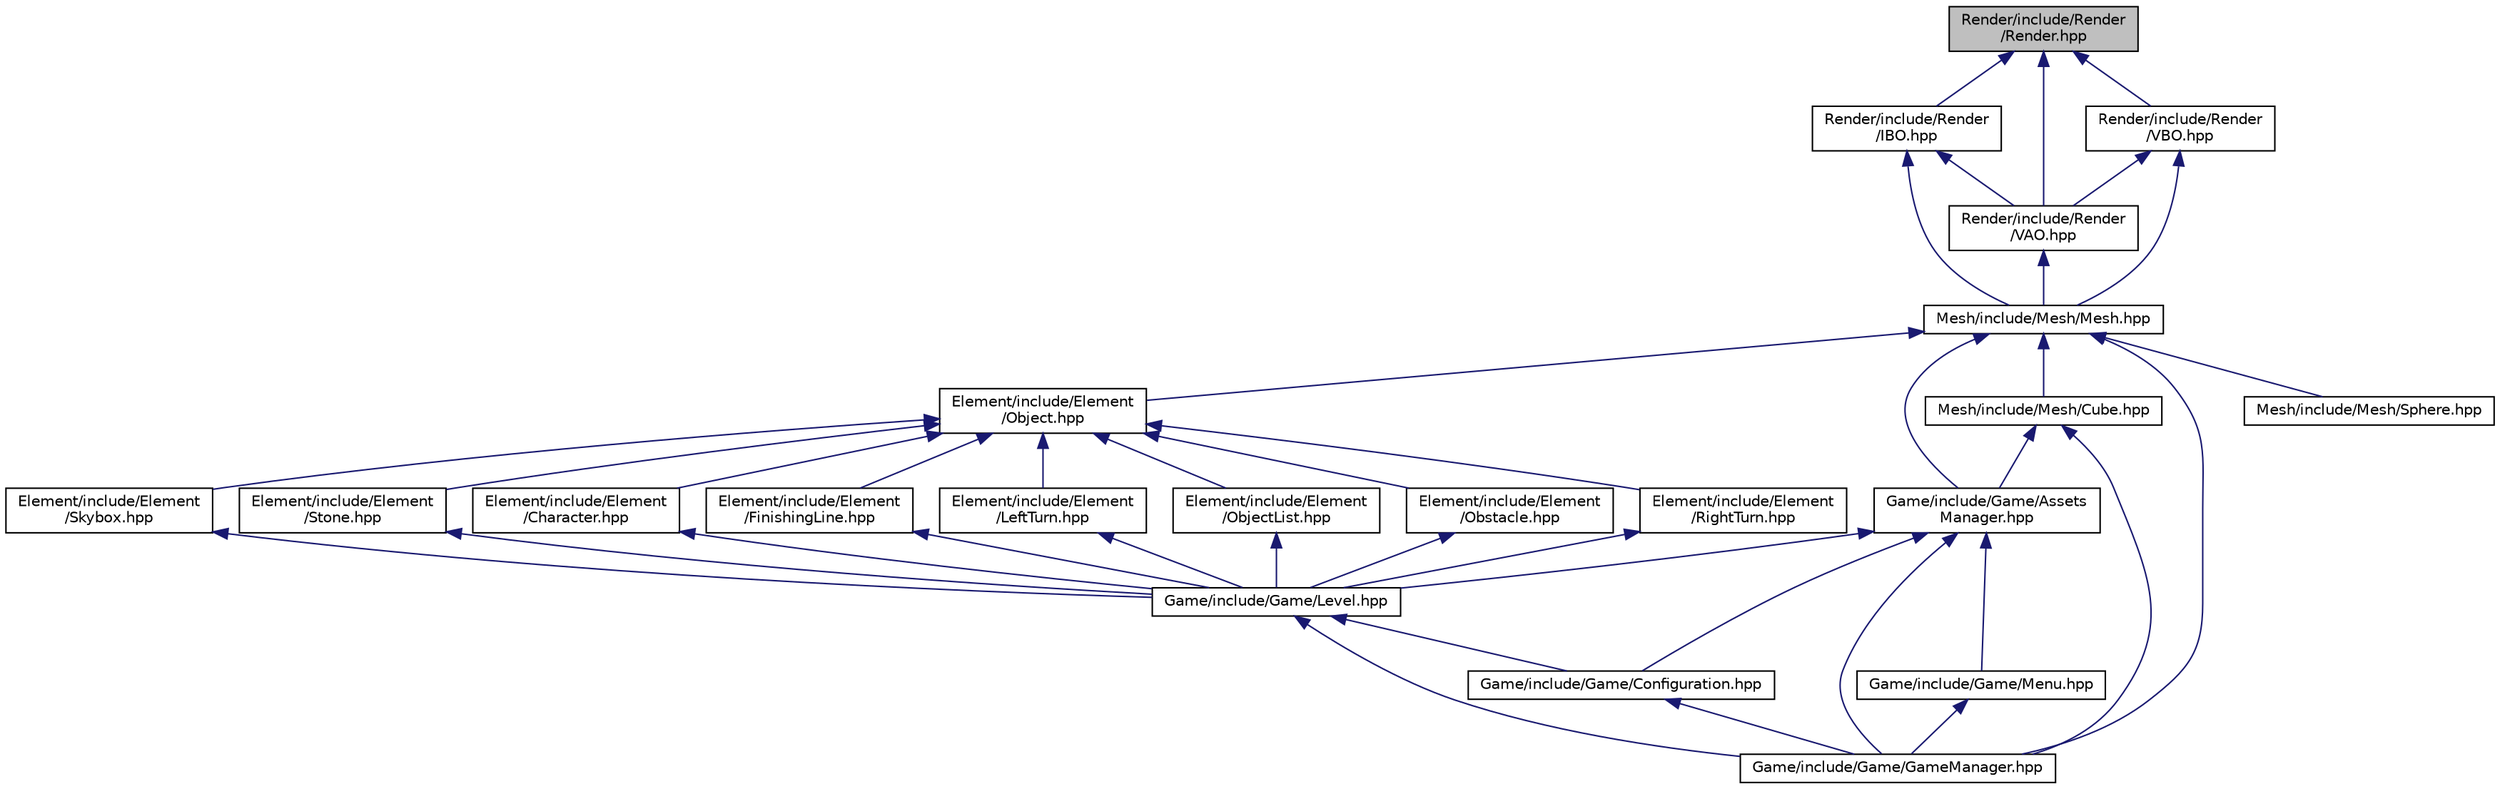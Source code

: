 digraph "Render/include/Render/Render.hpp"
{
  edge [fontname="Helvetica",fontsize="10",labelfontname="Helvetica",labelfontsize="10"];
  node [fontname="Helvetica",fontsize="10",shape=record];
  Node5 [label="Render/include/Render\l/Render.hpp",height=0.2,width=0.4,color="black", fillcolor="grey75", style="filled", fontcolor="black"];
  Node5 -> Node6 [dir="back",color="midnightblue",fontsize="10",style="solid",fontname="Helvetica"];
  Node6 [label="Render/include/Render\l/IBO.hpp",height=0.2,width=0.4,color="black", fillcolor="white", style="filled",URL="$_i_b_o_8hpp.html",tooltip="description : Declaration of the class \"IBO\" "];
  Node6 -> Node7 [dir="back",color="midnightblue",fontsize="10",style="solid",fontname="Helvetica"];
  Node7 [label="Mesh/include/Mesh/Mesh.hpp",height=0.2,width=0.4,color="black", fillcolor="white", style="filled",URL="$_mesh_8hpp.html",tooltip="Decalaration of the class \"Mesh\". "];
  Node7 -> Node8 [dir="back",color="midnightblue",fontsize="10",style="solid",fontname="Helvetica"];
  Node8 [label="Element/include/Element\l/Object.hpp",height=0.2,width=0.4,color="black", fillcolor="white", style="filled",URL="$_object_8hpp.html",tooltip="Declaration of the class \"Object\". "];
  Node8 -> Node9 [dir="back",color="midnightblue",fontsize="10",style="solid",fontname="Helvetica"];
  Node9 [label="Element/include/Element\l/Character.hpp",height=0.2,width=0.4,color="black", fillcolor="white", style="filled",URL="$_character_8hpp.html",tooltip="Declaration of the class \"Character\". "];
  Node9 -> Node10 [dir="back",color="midnightblue",fontsize="10",style="solid",fontname="Helvetica"];
  Node10 [label="Game/include/Game/Level.hpp",height=0.2,width=0.4,color="black", fillcolor="white", style="filled",URL="$_level_8hpp.html",tooltip="Declaration of the class \"Level\". "];
  Node10 -> Node11 [dir="back",color="midnightblue",fontsize="10",style="solid",fontname="Helvetica"];
  Node11 [label="Game/include/Game/Configuration.hpp",height=0.2,width=0.4,color="black", fillcolor="white", style="filled",URL="$_configuration_8hpp.html",tooltip="Declaration of the class \"Configuration\". "];
  Node11 -> Node12 [dir="back",color="midnightblue",fontsize="10",style="solid",fontname="Helvetica"];
  Node12 [label="Game/include/Game/GameManager.hpp",height=0.2,width=0.4,color="black", fillcolor="white", style="filled",URL="$_game_manager_8hpp.html",tooltip="Declaration of the class \"GameManager\". "];
  Node10 -> Node12 [dir="back",color="midnightblue",fontsize="10",style="solid",fontname="Helvetica"];
  Node8 -> Node13 [dir="back",color="midnightblue",fontsize="10",style="solid",fontname="Helvetica"];
  Node13 [label="Element/include/Element\l/FinishingLine.hpp",height=0.2,width=0.4,color="black", fillcolor="white", style="filled",URL="$_finishing_line_8hpp.html",tooltip="Declaration of the class \"FinishingLine\". "];
  Node13 -> Node10 [dir="back",color="midnightblue",fontsize="10",style="solid",fontname="Helvetica"];
  Node8 -> Node14 [dir="back",color="midnightblue",fontsize="10",style="solid",fontname="Helvetica"];
  Node14 [label="Element/include/Element\l/LeftTurn.hpp",height=0.2,width=0.4,color="black", fillcolor="white", style="filled",URL="$_left_turn_8hpp.html",tooltip="Declaration of the class \"LeftTurn\". "];
  Node14 -> Node10 [dir="back",color="midnightblue",fontsize="10",style="solid",fontname="Helvetica"];
  Node8 -> Node15 [dir="back",color="midnightblue",fontsize="10",style="solid",fontname="Helvetica"];
  Node15 [label="Element/include/Element\l/ObjectList.hpp",height=0.2,width=0.4,color="black", fillcolor="white", style="filled",URL="$_object_list_8hpp.html",tooltip="Declaration of the class \"ObjectList\". "];
  Node15 -> Node10 [dir="back",color="midnightblue",fontsize="10",style="solid",fontname="Helvetica"];
  Node8 -> Node16 [dir="back",color="midnightblue",fontsize="10",style="solid",fontname="Helvetica"];
  Node16 [label="Element/include/Element\l/Obstacle.hpp",height=0.2,width=0.4,color="black", fillcolor="white", style="filled",URL="$_obstacle_8hpp.html",tooltip="Declaration of the class \"Obstacle\". "];
  Node16 -> Node10 [dir="back",color="midnightblue",fontsize="10",style="solid",fontname="Helvetica"];
  Node8 -> Node17 [dir="back",color="midnightblue",fontsize="10",style="solid",fontname="Helvetica"];
  Node17 [label="Element/include/Element\l/RightTurn.hpp",height=0.2,width=0.4,color="black", fillcolor="white", style="filled",URL="$_right_turn_8hpp.html",tooltip="Declaration of the class \"RightTurn\". "];
  Node17 -> Node10 [dir="back",color="midnightblue",fontsize="10",style="solid",fontname="Helvetica"];
  Node8 -> Node18 [dir="back",color="midnightblue",fontsize="10",style="solid",fontname="Helvetica"];
  Node18 [label="Element/include/Element\l/Skybox.hpp",height=0.2,width=0.4,color="black", fillcolor="white", style="filled",URL="$_skybox_8hpp.html",tooltip="Declaration of the class \"Skybox\". "];
  Node18 -> Node10 [dir="back",color="midnightblue",fontsize="10",style="solid",fontname="Helvetica"];
  Node8 -> Node19 [dir="back",color="midnightblue",fontsize="10",style="solid",fontname="Helvetica"];
  Node19 [label="Element/include/Element\l/Stone.hpp",height=0.2,width=0.4,color="black", fillcolor="white", style="filled",URL="$_stone_8hpp.html",tooltip="Declaration of the class \"Stone\". "];
  Node19 -> Node10 [dir="back",color="midnightblue",fontsize="10",style="solid",fontname="Helvetica"];
  Node7 -> Node20 [dir="back",color="midnightblue",fontsize="10",style="solid",fontname="Helvetica"];
  Node20 [label="Game/include/Game/Assets\lManager.hpp",height=0.2,width=0.4,color="black", fillcolor="white", style="filled",URL="$_assets_manager_8hpp.html",tooltip="Declaration of the class \"AssetsManager\". "];
  Node20 -> Node10 [dir="back",color="midnightblue",fontsize="10",style="solid",fontname="Helvetica"];
  Node20 -> Node11 [dir="back",color="midnightblue",fontsize="10",style="solid",fontname="Helvetica"];
  Node20 -> Node12 [dir="back",color="midnightblue",fontsize="10",style="solid",fontname="Helvetica"];
  Node20 -> Node21 [dir="back",color="midnightblue",fontsize="10",style="solid",fontname="Helvetica"];
  Node21 [label="Game/include/Game/Menu.hpp",height=0.2,width=0.4,color="black", fillcolor="white", style="filled",URL="$_menu_8hpp.html",tooltip="description : Declaration of the class \"Menu\" "];
  Node21 -> Node12 [dir="back",color="midnightblue",fontsize="10",style="solid",fontname="Helvetica"];
  Node7 -> Node12 [dir="back",color="midnightblue",fontsize="10",style="solid",fontname="Helvetica"];
  Node7 -> Node22 [dir="back",color="midnightblue",fontsize="10",style="solid",fontname="Helvetica"];
  Node22 [label="Mesh/include/Mesh/Cube.hpp",height=0.2,width=0.4,color="black", fillcolor="white", style="filled",URL="$_cube_8hpp.html",tooltip="Decalaration of the class \"Cube\". "];
  Node22 -> Node20 [dir="back",color="midnightblue",fontsize="10",style="solid",fontname="Helvetica"];
  Node22 -> Node12 [dir="back",color="midnightblue",fontsize="10",style="solid",fontname="Helvetica"];
  Node7 -> Node23 [dir="back",color="midnightblue",fontsize="10",style="solid",fontname="Helvetica"];
  Node23 [label="Mesh/include/Mesh/Sphere.hpp",height=0.2,width=0.4,color="black", fillcolor="white", style="filled",URL="$_sphere_8hpp.html",tooltip="Decalaration of the class \"Sphere\". "];
  Node6 -> Node24 [dir="back",color="midnightblue",fontsize="10",style="solid",fontname="Helvetica"];
  Node24 [label="Render/include/Render\l/VAO.hpp",height=0.2,width=0.4,color="black", fillcolor="white", style="filled",URL="$_v_a_o_8hpp.html",tooltip="description : Declaration of the class \"VAO\" "];
  Node24 -> Node7 [dir="back",color="midnightblue",fontsize="10",style="solid",fontname="Helvetica"];
  Node5 -> Node24 [dir="back",color="midnightblue",fontsize="10",style="solid",fontname="Helvetica"];
  Node5 -> Node25 [dir="back",color="midnightblue",fontsize="10",style="solid",fontname="Helvetica"];
  Node25 [label="Render/include/Render\l/VBO.hpp",height=0.2,width=0.4,color="black", fillcolor="white", style="filled",URL="$_v_b_o_8hpp.html",tooltip="description : Declaration of the class \"VBO\" "];
  Node25 -> Node7 [dir="back",color="midnightblue",fontsize="10",style="solid",fontname="Helvetica"];
  Node25 -> Node24 [dir="back",color="midnightblue",fontsize="10",style="solid",fontname="Helvetica"];
}
